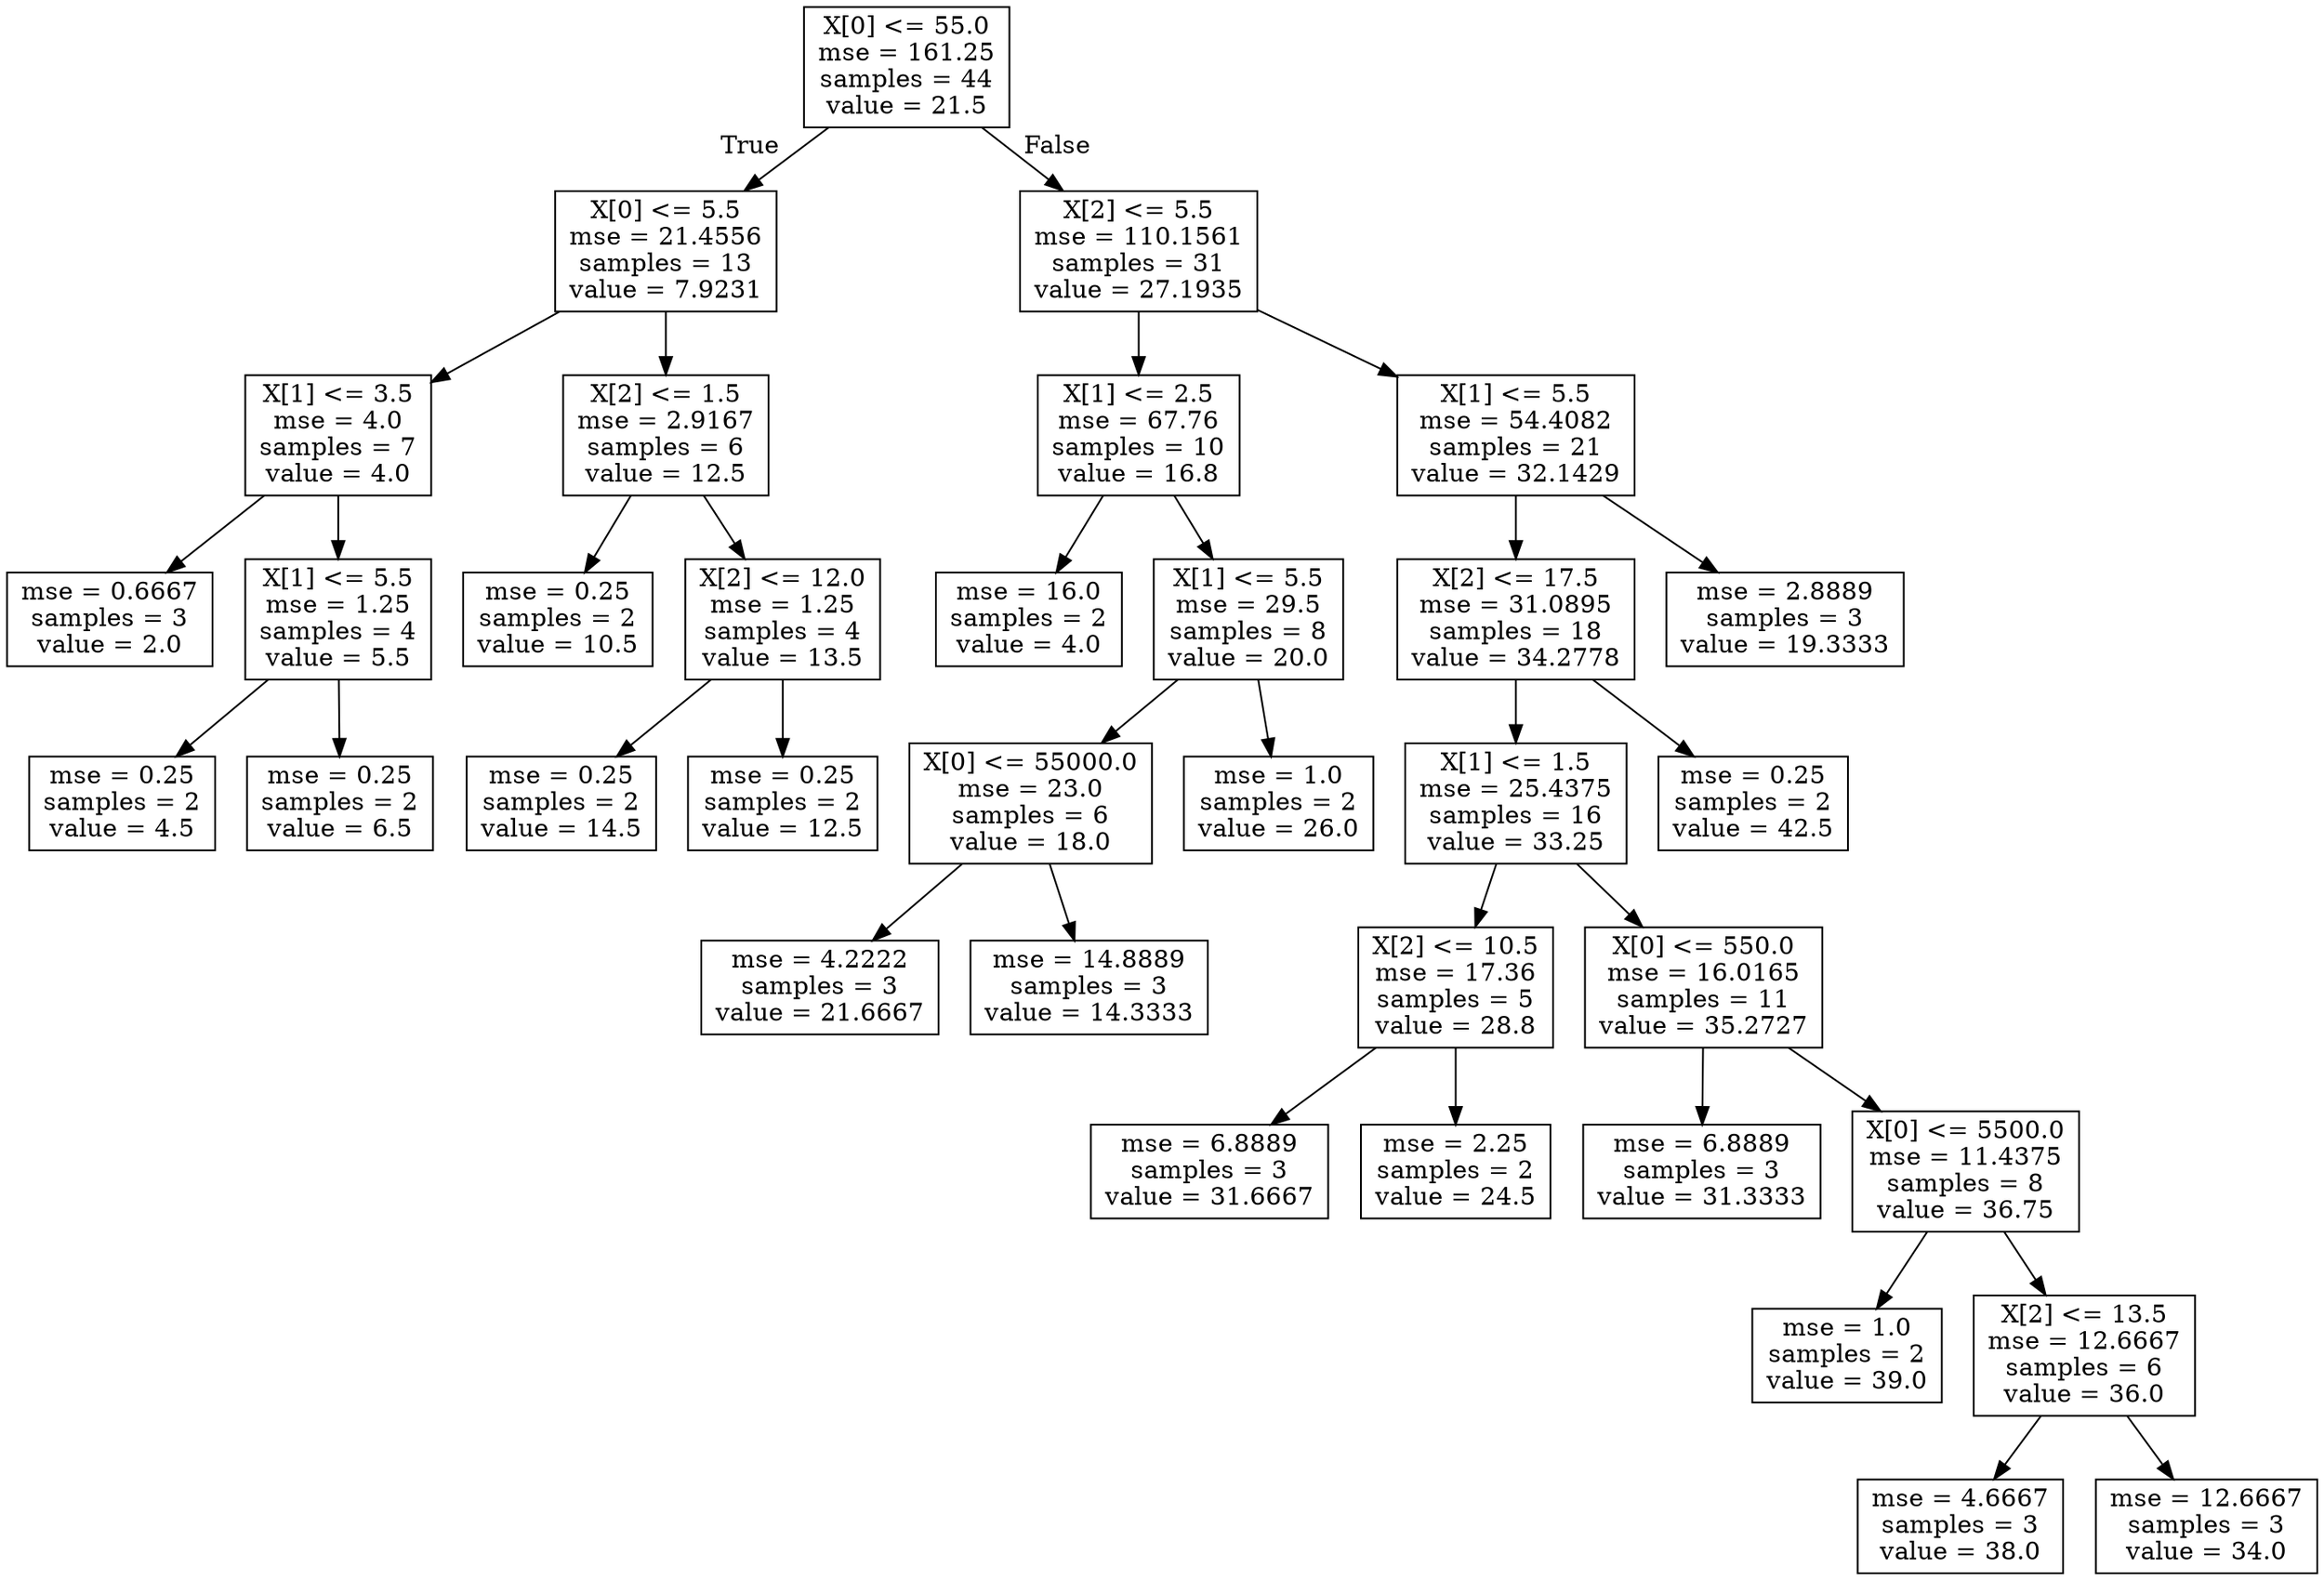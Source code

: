 digraph Tree {
node [shape=box] ;
0 [label="X[0] <= 55.0\nmse = 161.25\nsamples = 44\nvalue = 21.5"] ;
1 [label="X[0] <= 5.5\nmse = 21.4556\nsamples = 13\nvalue = 7.9231"] ;
0 -> 1 [labeldistance=2.5, labelangle=45, headlabel="True"] ;
2 [label="X[1] <= 3.5\nmse = 4.0\nsamples = 7\nvalue = 4.0"] ;
1 -> 2 ;
3 [label="mse = 0.6667\nsamples = 3\nvalue = 2.0"] ;
2 -> 3 ;
4 [label="X[1] <= 5.5\nmse = 1.25\nsamples = 4\nvalue = 5.5"] ;
2 -> 4 ;
5 [label="mse = 0.25\nsamples = 2\nvalue = 4.5"] ;
4 -> 5 ;
6 [label="mse = 0.25\nsamples = 2\nvalue = 6.5"] ;
4 -> 6 ;
7 [label="X[2] <= 1.5\nmse = 2.9167\nsamples = 6\nvalue = 12.5"] ;
1 -> 7 ;
8 [label="mse = 0.25\nsamples = 2\nvalue = 10.5"] ;
7 -> 8 ;
9 [label="X[2] <= 12.0\nmse = 1.25\nsamples = 4\nvalue = 13.5"] ;
7 -> 9 ;
10 [label="mse = 0.25\nsamples = 2\nvalue = 14.5"] ;
9 -> 10 ;
11 [label="mse = 0.25\nsamples = 2\nvalue = 12.5"] ;
9 -> 11 ;
12 [label="X[2] <= 5.5\nmse = 110.1561\nsamples = 31\nvalue = 27.1935"] ;
0 -> 12 [labeldistance=2.5, labelangle=-45, headlabel="False"] ;
13 [label="X[1] <= 2.5\nmse = 67.76\nsamples = 10\nvalue = 16.8"] ;
12 -> 13 ;
14 [label="mse = 16.0\nsamples = 2\nvalue = 4.0"] ;
13 -> 14 ;
15 [label="X[1] <= 5.5\nmse = 29.5\nsamples = 8\nvalue = 20.0"] ;
13 -> 15 ;
16 [label="X[0] <= 55000.0\nmse = 23.0\nsamples = 6\nvalue = 18.0"] ;
15 -> 16 ;
17 [label="mse = 4.2222\nsamples = 3\nvalue = 21.6667"] ;
16 -> 17 ;
18 [label="mse = 14.8889\nsamples = 3\nvalue = 14.3333"] ;
16 -> 18 ;
19 [label="mse = 1.0\nsamples = 2\nvalue = 26.0"] ;
15 -> 19 ;
20 [label="X[1] <= 5.5\nmse = 54.4082\nsamples = 21\nvalue = 32.1429"] ;
12 -> 20 ;
21 [label="X[2] <= 17.5\nmse = 31.0895\nsamples = 18\nvalue = 34.2778"] ;
20 -> 21 ;
22 [label="X[1] <= 1.5\nmse = 25.4375\nsamples = 16\nvalue = 33.25"] ;
21 -> 22 ;
23 [label="X[2] <= 10.5\nmse = 17.36\nsamples = 5\nvalue = 28.8"] ;
22 -> 23 ;
24 [label="mse = 6.8889\nsamples = 3\nvalue = 31.6667"] ;
23 -> 24 ;
25 [label="mse = 2.25\nsamples = 2\nvalue = 24.5"] ;
23 -> 25 ;
26 [label="X[0] <= 550.0\nmse = 16.0165\nsamples = 11\nvalue = 35.2727"] ;
22 -> 26 ;
27 [label="mse = 6.8889\nsamples = 3\nvalue = 31.3333"] ;
26 -> 27 ;
28 [label="X[0] <= 5500.0\nmse = 11.4375\nsamples = 8\nvalue = 36.75"] ;
26 -> 28 ;
29 [label="mse = 1.0\nsamples = 2\nvalue = 39.0"] ;
28 -> 29 ;
30 [label="X[2] <= 13.5\nmse = 12.6667\nsamples = 6\nvalue = 36.0"] ;
28 -> 30 ;
31 [label="mse = 4.6667\nsamples = 3\nvalue = 38.0"] ;
30 -> 31 ;
32 [label="mse = 12.6667\nsamples = 3\nvalue = 34.0"] ;
30 -> 32 ;
33 [label="mse = 0.25\nsamples = 2\nvalue = 42.5"] ;
21 -> 33 ;
34 [label="mse = 2.8889\nsamples = 3\nvalue = 19.3333"] ;
20 -> 34 ;
}